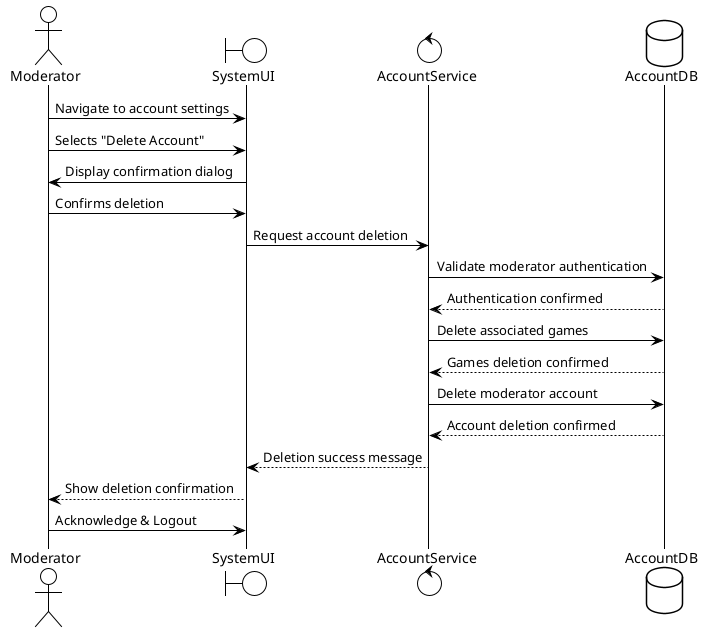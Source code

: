 @startuml
!theme plain
actor Moderator
boundary SystemUI
control AccountService
database AccountDB

Moderator -> SystemUI: Navigate to account settings
Moderator -> SystemUI: Selects "Delete Account"
SystemUI -> Moderator: Display confirmation dialog
Moderator -> SystemUI: Confirms deletion

SystemUI -> AccountService: Request account deletion
AccountService -> AccountDB: Validate moderator authentication
AccountDB --> AccountService: Authentication confirmed

AccountService -> AccountDB: Delete associated games
AccountDB --> AccountService: Games deletion confirmed
AccountService -> AccountDB: Delete moderator account
AccountDB --> AccountService: Account deletion confirmed

AccountService --> SystemUI: Deletion success message
SystemUI --> Moderator: Show deletion confirmation
Moderator -> SystemUI: Acknowledge & Logout

@enduml